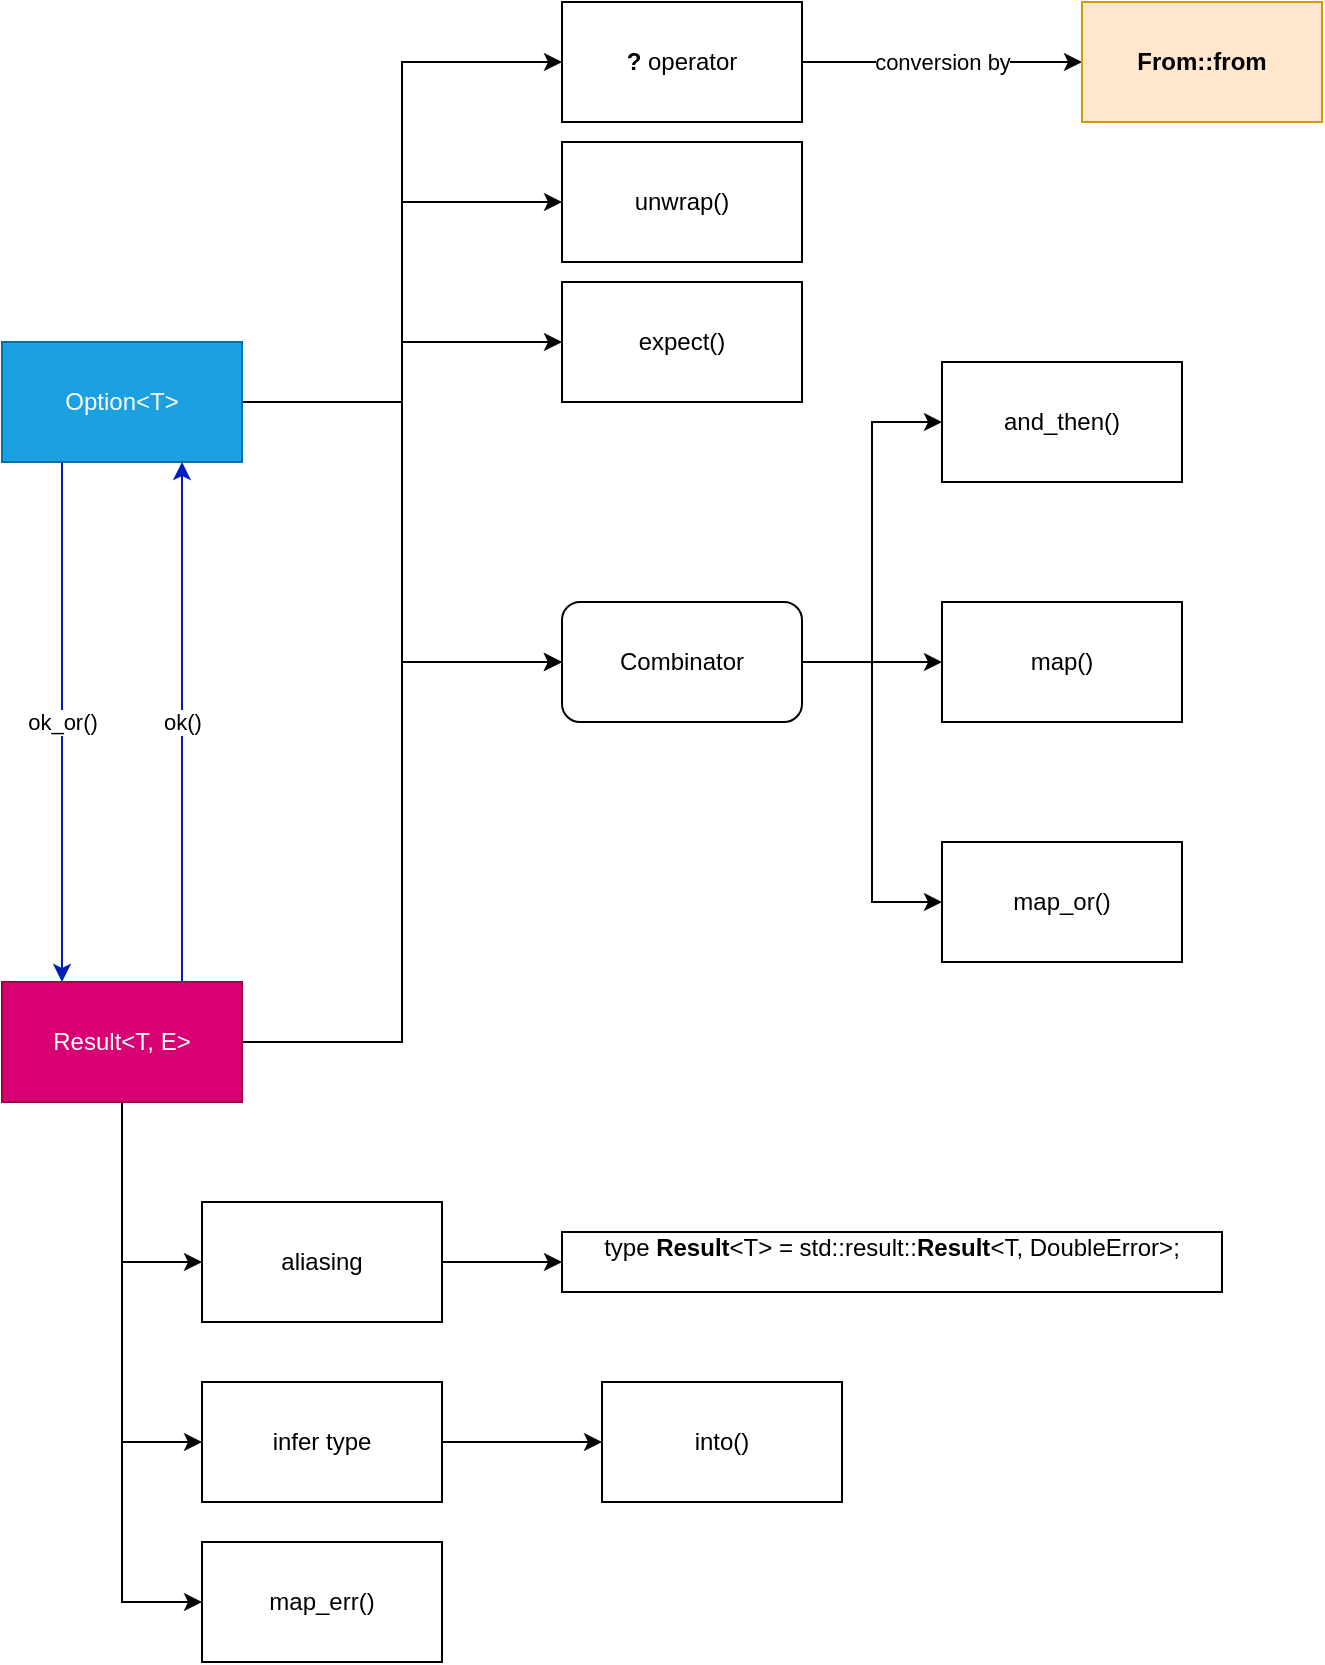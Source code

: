 <mxfile version="18.1.1" type="github" pages="2">
  <diagram id="wVFPlVG3b40hQODtw27G" name="Option&lt;T&gt; and Result&lt;T, E&gt;">
    <mxGraphModel dx="3081" dy="867" grid="1" gridSize="10" guides="1" tooltips="1" connect="1" arrows="1" fold="1" page="1" pageScale="1" pageWidth="827" pageHeight="1169" math="0" shadow="0">
      <root>
        <mxCell id="0" />
        <mxCell id="1" parent="0" />
        <mxCell id="KARZq6BzEJJUkYw1hpYx-4" style="edgeStyle=orthogonalEdgeStyle;rounded=0;orthogonalLoop=1;jettySize=auto;html=1;entryX=0;entryY=0.5;entryDx=0;entryDy=0;" edge="1" parent="1" source="2KA56XZCgU1rSsyJViuN-1" target="KARZq6BzEJJUkYw1hpYx-3">
          <mxGeometry relative="1" as="geometry" />
        </mxCell>
        <mxCell id="KARZq6BzEJJUkYw1hpYx-10" style="edgeStyle=orthogonalEdgeStyle;rounded=0;orthogonalLoop=1;jettySize=auto;html=1;entryX=0;entryY=0.5;entryDx=0;entryDy=0;" edge="1" parent="1" source="2KA56XZCgU1rSsyJViuN-1" target="2KA56XZCgU1rSsyJViuN-6">
          <mxGeometry relative="1" as="geometry" />
        </mxCell>
        <mxCell id="KARZq6BzEJJUkYw1hpYx-13" style="edgeStyle=orthogonalEdgeStyle;rounded=0;orthogonalLoop=1;jettySize=auto;html=1;entryX=0;entryY=0.5;entryDx=0;entryDy=0;" edge="1" parent="1" source="2KA56XZCgU1rSsyJViuN-1" target="KARZq6BzEJJUkYw1hpYx-12">
          <mxGeometry relative="1" as="geometry" />
        </mxCell>
        <mxCell id="VNILwtbuuGtBTjnTMXv8-21" value="ok_or()" style="edgeStyle=orthogonalEdgeStyle;rounded=0;orthogonalLoop=1;jettySize=auto;html=1;entryX=0.25;entryY=0;entryDx=0;entryDy=0;fillColor=#0050ef;strokeColor=#001DBC;" edge="1" parent="1" source="2KA56XZCgU1rSsyJViuN-1" target="VNILwtbuuGtBTjnTMXv8-7">
          <mxGeometry relative="1" as="geometry">
            <Array as="points">
              <mxPoint x="-60" y="360" />
              <mxPoint x="-60" y="360" />
            </Array>
          </mxGeometry>
        </mxCell>
        <mxCell id="fBPxxS6dOhS0FlbmGzNQ-2" style="edgeStyle=orthogonalEdgeStyle;rounded=0;orthogonalLoop=1;jettySize=auto;html=1;entryX=0;entryY=0.5;entryDx=0;entryDy=0;" edge="1" parent="1" source="2KA56XZCgU1rSsyJViuN-1" target="fBPxxS6dOhS0FlbmGzNQ-1">
          <mxGeometry relative="1" as="geometry" />
        </mxCell>
        <mxCell id="2KA56XZCgU1rSsyJViuN-1" value="Option&amp;lt;T&amp;gt;" style="rounded=0;whiteSpace=wrap;html=1;fillColor=#1ba1e2;fontColor=#ffffff;strokeColor=#006EAF;" vertex="1" parent="1">
          <mxGeometry x="-90" y="200" width="120" height="60" as="geometry" />
        </mxCell>
        <mxCell id="2KA56XZCgU1rSsyJViuN-2" value="map()" style="whiteSpace=wrap;html=1;rounded=0;" vertex="1" parent="1">
          <mxGeometry x="380" y="330" width="120" height="60" as="geometry" />
        </mxCell>
        <mxCell id="2KA56XZCgU1rSsyJViuN-4" value="and_then()" style="rounded=0;whiteSpace=wrap;html=1;" vertex="1" parent="1">
          <mxGeometry x="380" y="210" width="120" height="60" as="geometry" />
        </mxCell>
        <mxCell id="fBPxxS6dOhS0FlbmGzNQ-10" value="conversion by" style="edgeStyle=orthogonalEdgeStyle;rounded=0;orthogonalLoop=1;jettySize=auto;html=1;strokeWidth=1;" edge="1" parent="1" source="2KA56XZCgU1rSsyJViuN-6" target="fBPxxS6dOhS0FlbmGzNQ-9">
          <mxGeometry relative="1" as="geometry" />
        </mxCell>
        <mxCell id="2KA56XZCgU1rSsyJViuN-6" value="&lt;b&gt;? &lt;/b&gt;operator" style="rounded=0;whiteSpace=wrap;html=1;" vertex="1" parent="1">
          <mxGeometry x="190" y="30" width="120" height="60" as="geometry" />
        </mxCell>
        <mxCell id="KARZq6BzEJJUkYw1hpYx-6" style="edgeStyle=orthogonalEdgeStyle;rounded=0;orthogonalLoop=1;jettySize=auto;html=1;entryX=0;entryY=0.5;entryDx=0;entryDy=0;" edge="1" parent="1" source="KARZq6BzEJJUkYw1hpYx-3" target="2KA56XZCgU1rSsyJViuN-4">
          <mxGeometry relative="1" as="geometry" />
        </mxCell>
        <mxCell id="KARZq6BzEJJUkYw1hpYx-7" style="edgeStyle=orthogonalEdgeStyle;rounded=0;orthogonalLoop=1;jettySize=auto;html=1;entryX=0;entryY=0.5;entryDx=0;entryDy=0;" edge="1" parent="1" source="KARZq6BzEJJUkYw1hpYx-3" target="2KA56XZCgU1rSsyJViuN-2">
          <mxGeometry relative="1" as="geometry" />
        </mxCell>
        <mxCell id="KARZq6BzEJJUkYw1hpYx-9" style="edgeStyle=orthogonalEdgeStyle;rounded=0;orthogonalLoop=1;jettySize=auto;html=1;entryX=0;entryY=0.5;entryDx=0;entryDy=0;" edge="1" parent="1" source="KARZq6BzEJJUkYw1hpYx-3" target="KARZq6BzEJJUkYw1hpYx-8">
          <mxGeometry relative="1" as="geometry" />
        </mxCell>
        <mxCell id="KARZq6BzEJJUkYw1hpYx-3" value="Combinator" style="rounded=1;whiteSpace=wrap;html=1;" vertex="1" parent="1">
          <mxGeometry x="190" y="330" width="120" height="60" as="geometry" />
        </mxCell>
        <mxCell id="KARZq6BzEJJUkYw1hpYx-8" value="map_or()" style="rounded=0;whiteSpace=wrap;html=1;" vertex="1" parent="1">
          <mxGeometry x="380" y="450" width="120" height="60" as="geometry" />
        </mxCell>
        <mxCell id="KARZq6BzEJJUkYw1hpYx-12" value="unwrap()" style="rounded=0;whiteSpace=wrap;html=1;" vertex="1" parent="1">
          <mxGeometry x="190" y="100" width="120" height="60" as="geometry" />
        </mxCell>
        <mxCell id="VNILwtbuuGtBTjnTMXv8-19" style="edgeStyle=orthogonalEdgeStyle;rounded=0;orthogonalLoop=1;jettySize=auto;html=1;entryX=0;entryY=0.5;entryDx=0;entryDy=0;" edge="1" parent="1" source="VNILwtbuuGtBTjnTMXv8-7" target="KARZq6BzEJJUkYw1hpYx-3">
          <mxGeometry relative="1" as="geometry" />
        </mxCell>
        <mxCell id="VNILwtbuuGtBTjnTMXv8-20" style="edgeStyle=orthogonalEdgeStyle;rounded=0;orthogonalLoop=1;jettySize=auto;html=1;entryX=0;entryY=0.5;entryDx=0;entryDy=0;exitX=0.5;exitY=1;exitDx=0;exitDy=0;" edge="1" parent="1" source="VNILwtbuuGtBTjnTMXv8-7" target="VNILwtbuuGtBTjnTMXv8-13">
          <mxGeometry relative="1" as="geometry" />
        </mxCell>
        <mxCell id="VNILwtbuuGtBTjnTMXv8-22" value="ok()" style="edgeStyle=orthogonalEdgeStyle;rounded=0;orthogonalLoop=1;jettySize=auto;html=1;entryX=0.75;entryY=1;entryDx=0;entryDy=0;exitX=0.75;exitY=0;exitDx=0;exitDy=0;fillColor=#0050ef;strokeColor=#001DBC;" edge="1" parent="1" source="VNILwtbuuGtBTjnTMXv8-7" target="2KA56XZCgU1rSsyJViuN-1">
          <mxGeometry relative="1" as="geometry" />
        </mxCell>
        <mxCell id="fBPxxS6dOhS0FlbmGzNQ-4" style="edgeStyle=orthogonalEdgeStyle;rounded=0;orthogonalLoop=1;jettySize=auto;html=1;entryX=0;entryY=0.5;entryDx=0;entryDy=0;strokeWidth=1;" edge="1" parent="1" source="VNILwtbuuGtBTjnTMXv8-7" target="fBPxxS6dOhS0FlbmGzNQ-3">
          <mxGeometry relative="1" as="geometry" />
        </mxCell>
        <mxCell id="fBPxxS6dOhS0FlbmGzNQ-8" style="edgeStyle=orthogonalEdgeStyle;rounded=0;orthogonalLoop=1;jettySize=auto;html=1;entryX=0;entryY=0.5;entryDx=0;entryDy=0;strokeWidth=1;" edge="1" parent="1" source="VNILwtbuuGtBTjnTMXv8-7" target="fBPxxS6dOhS0FlbmGzNQ-7">
          <mxGeometry relative="1" as="geometry" />
        </mxCell>
        <mxCell id="VNILwtbuuGtBTjnTMXv8-7" value="Result&amp;lt;T, E&amp;gt;" style="rounded=0;whiteSpace=wrap;html=1;fillColor=#d80073;fontColor=#ffffff;strokeColor=#A50040;" vertex="1" parent="1">
          <mxGeometry x="-90" y="520" width="120" height="60" as="geometry" />
        </mxCell>
        <mxCell id="VNILwtbuuGtBTjnTMXv8-12" value="" style="edgeStyle=orthogonalEdgeStyle;rounded=0;orthogonalLoop=1;jettySize=auto;html=1;" edge="1" parent="1" source="VNILwtbuuGtBTjnTMXv8-13" target="VNILwtbuuGtBTjnTMXv8-14">
          <mxGeometry relative="1" as="geometry" />
        </mxCell>
        <mxCell id="VNILwtbuuGtBTjnTMXv8-13" value="aliasing" style="rounded=0;whiteSpace=wrap;html=1;" vertex="1" parent="1">
          <mxGeometry x="10" y="630" width="120" height="60" as="geometry" />
        </mxCell>
        <mxCell id="VNILwtbuuGtBTjnTMXv8-14" value="&lt;div&gt;type &lt;b&gt;Result&lt;/b&gt;&amp;lt;T&amp;gt; = std::result::&lt;b&gt;Result&lt;/b&gt;&amp;lt;T, DoubleError&amp;gt;;&lt;/div&gt;&lt;div&gt;&lt;br&gt;&lt;/div&gt;" style="rounded=0;whiteSpace=wrap;html=1;" vertex="1" parent="1">
          <mxGeometry x="190" y="645" width="330" height="30" as="geometry" />
        </mxCell>
        <mxCell id="fBPxxS6dOhS0FlbmGzNQ-1" value="expect()" style="rounded=0;whiteSpace=wrap;html=1;" vertex="1" parent="1">
          <mxGeometry x="190" y="170" width="120" height="60" as="geometry" />
        </mxCell>
        <mxCell id="fBPxxS6dOhS0FlbmGzNQ-6" value="" style="edgeStyle=orthogonalEdgeStyle;rounded=0;orthogonalLoop=1;jettySize=auto;html=1;strokeWidth=1;" edge="1" parent="1" source="fBPxxS6dOhS0FlbmGzNQ-3" target="fBPxxS6dOhS0FlbmGzNQ-5">
          <mxGeometry relative="1" as="geometry" />
        </mxCell>
        <mxCell id="fBPxxS6dOhS0FlbmGzNQ-3" value="infer type" style="rounded=0;whiteSpace=wrap;html=1;" vertex="1" parent="1">
          <mxGeometry x="10" y="720" width="120" height="60" as="geometry" />
        </mxCell>
        <mxCell id="fBPxxS6dOhS0FlbmGzNQ-5" value="into()" style="rounded=0;whiteSpace=wrap;html=1;" vertex="1" parent="1">
          <mxGeometry x="210" y="720" width="120" height="60" as="geometry" />
        </mxCell>
        <mxCell id="fBPxxS6dOhS0FlbmGzNQ-7" value="map_err()" style="rounded=0;whiteSpace=wrap;html=1;" vertex="1" parent="1">
          <mxGeometry x="10" y="800" width="120" height="60" as="geometry" />
        </mxCell>
        <mxCell id="fBPxxS6dOhS0FlbmGzNQ-9" value="&lt;b&gt;From::from&lt;/b&gt;" style="rounded=0;whiteSpace=wrap;html=1;fillColor=#ffe6cc;strokeColor=#d79b00;" vertex="1" parent="1">
          <mxGeometry x="450" y="30" width="120" height="60" as="geometry" />
        </mxCell>
      </root>
    </mxGraphModel>
  </diagram>
  <diagram id="OSh_Hhkz2wGe0IQhnorE" name="TBD">
    <mxGraphModel dx="2254" dy="867" grid="1" gridSize="10" guides="1" tooltips="1" connect="1" arrows="1" fold="1" page="1" pageScale="1" pageWidth="827" pageHeight="1169" math="0" shadow="0">
      <root>
        <mxCell id="0" />
        <mxCell id="1" parent="0" />
      </root>
    </mxGraphModel>
  </diagram>
</mxfile>
